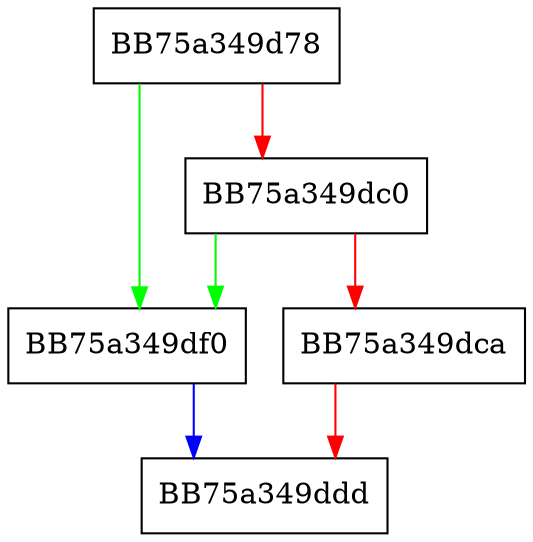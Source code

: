 digraph not_VAM_in_sync {
  node [shape="box"];
  graph [splines=ortho];
  BB75a349d78 -> BB75a349df0 [color="green"];
  BB75a349d78 -> BB75a349dc0 [color="red"];
  BB75a349dc0 -> BB75a349df0 [color="green"];
  BB75a349dc0 -> BB75a349dca [color="red"];
  BB75a349dca -> BB75a349ddd [color="red"];
  BB75a349df0 -> BB75a349ddd [color="blue"];
}